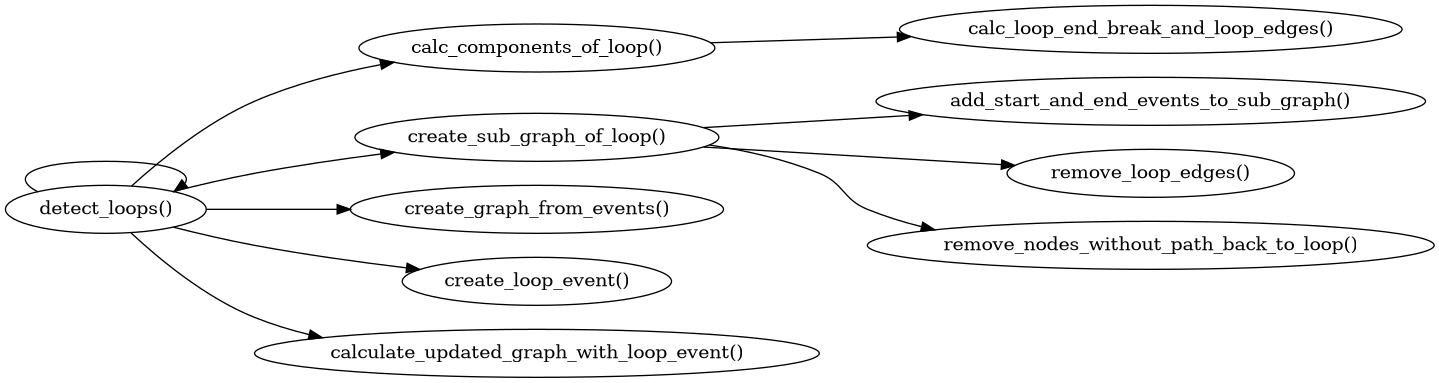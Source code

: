@startuml
digraph G {
  rankdir=LR;
  node [style=rounded];
  detect_loops [label="detect_loops()"];
  calc_components_of_loop [label="calc_components_of_loop()"];
  calc_loop_end_break_and_loop_edges [label="calc_loop_end_break_and_loop_edges()"];
    detect_loops -> calc_components_of_loop;
    calc_components_of_loop -> calc_loop_end_break_and_loop_edges;
  create_sub_graph_of_loop [label="create_sub_graph_of_loop()"];

  add_start_and_end_events_to_sub_graph [label="add_start_and_end_events_to_sub_graph()"];
  remove_loop_edges [label="remove_loop_edges()"];
  remove_nodes_without_path_back_to_loop [label="remove_nodes_without_path_back_to_loop()"];
  create_graph_from_events [label="create_graph_from_events()"];
    detect_loops -> create_sub_graph_of_loop;
    create_sub_graph_of_loop -> add_start_and_end_events_to_sub_graph;
    create_sub_graph_of_loop -> remove_loop_edges;
    create_sub_graph_of_loop -> remove_nodes_without_path_back_to_loop;
  create_loop_event [label="create_loop_event()"];
  calculate_updated_graph_with_loop_event [label="calculate_updated_graph_with_loop_event()"];
    detect_loops -> create_loop_event;
    detect_loops -> calculate_updated_graph_with_loop_event;
    detect_loops -> create_graph_from_events;
    detect_loops -> detect_loops;
}
@enduml